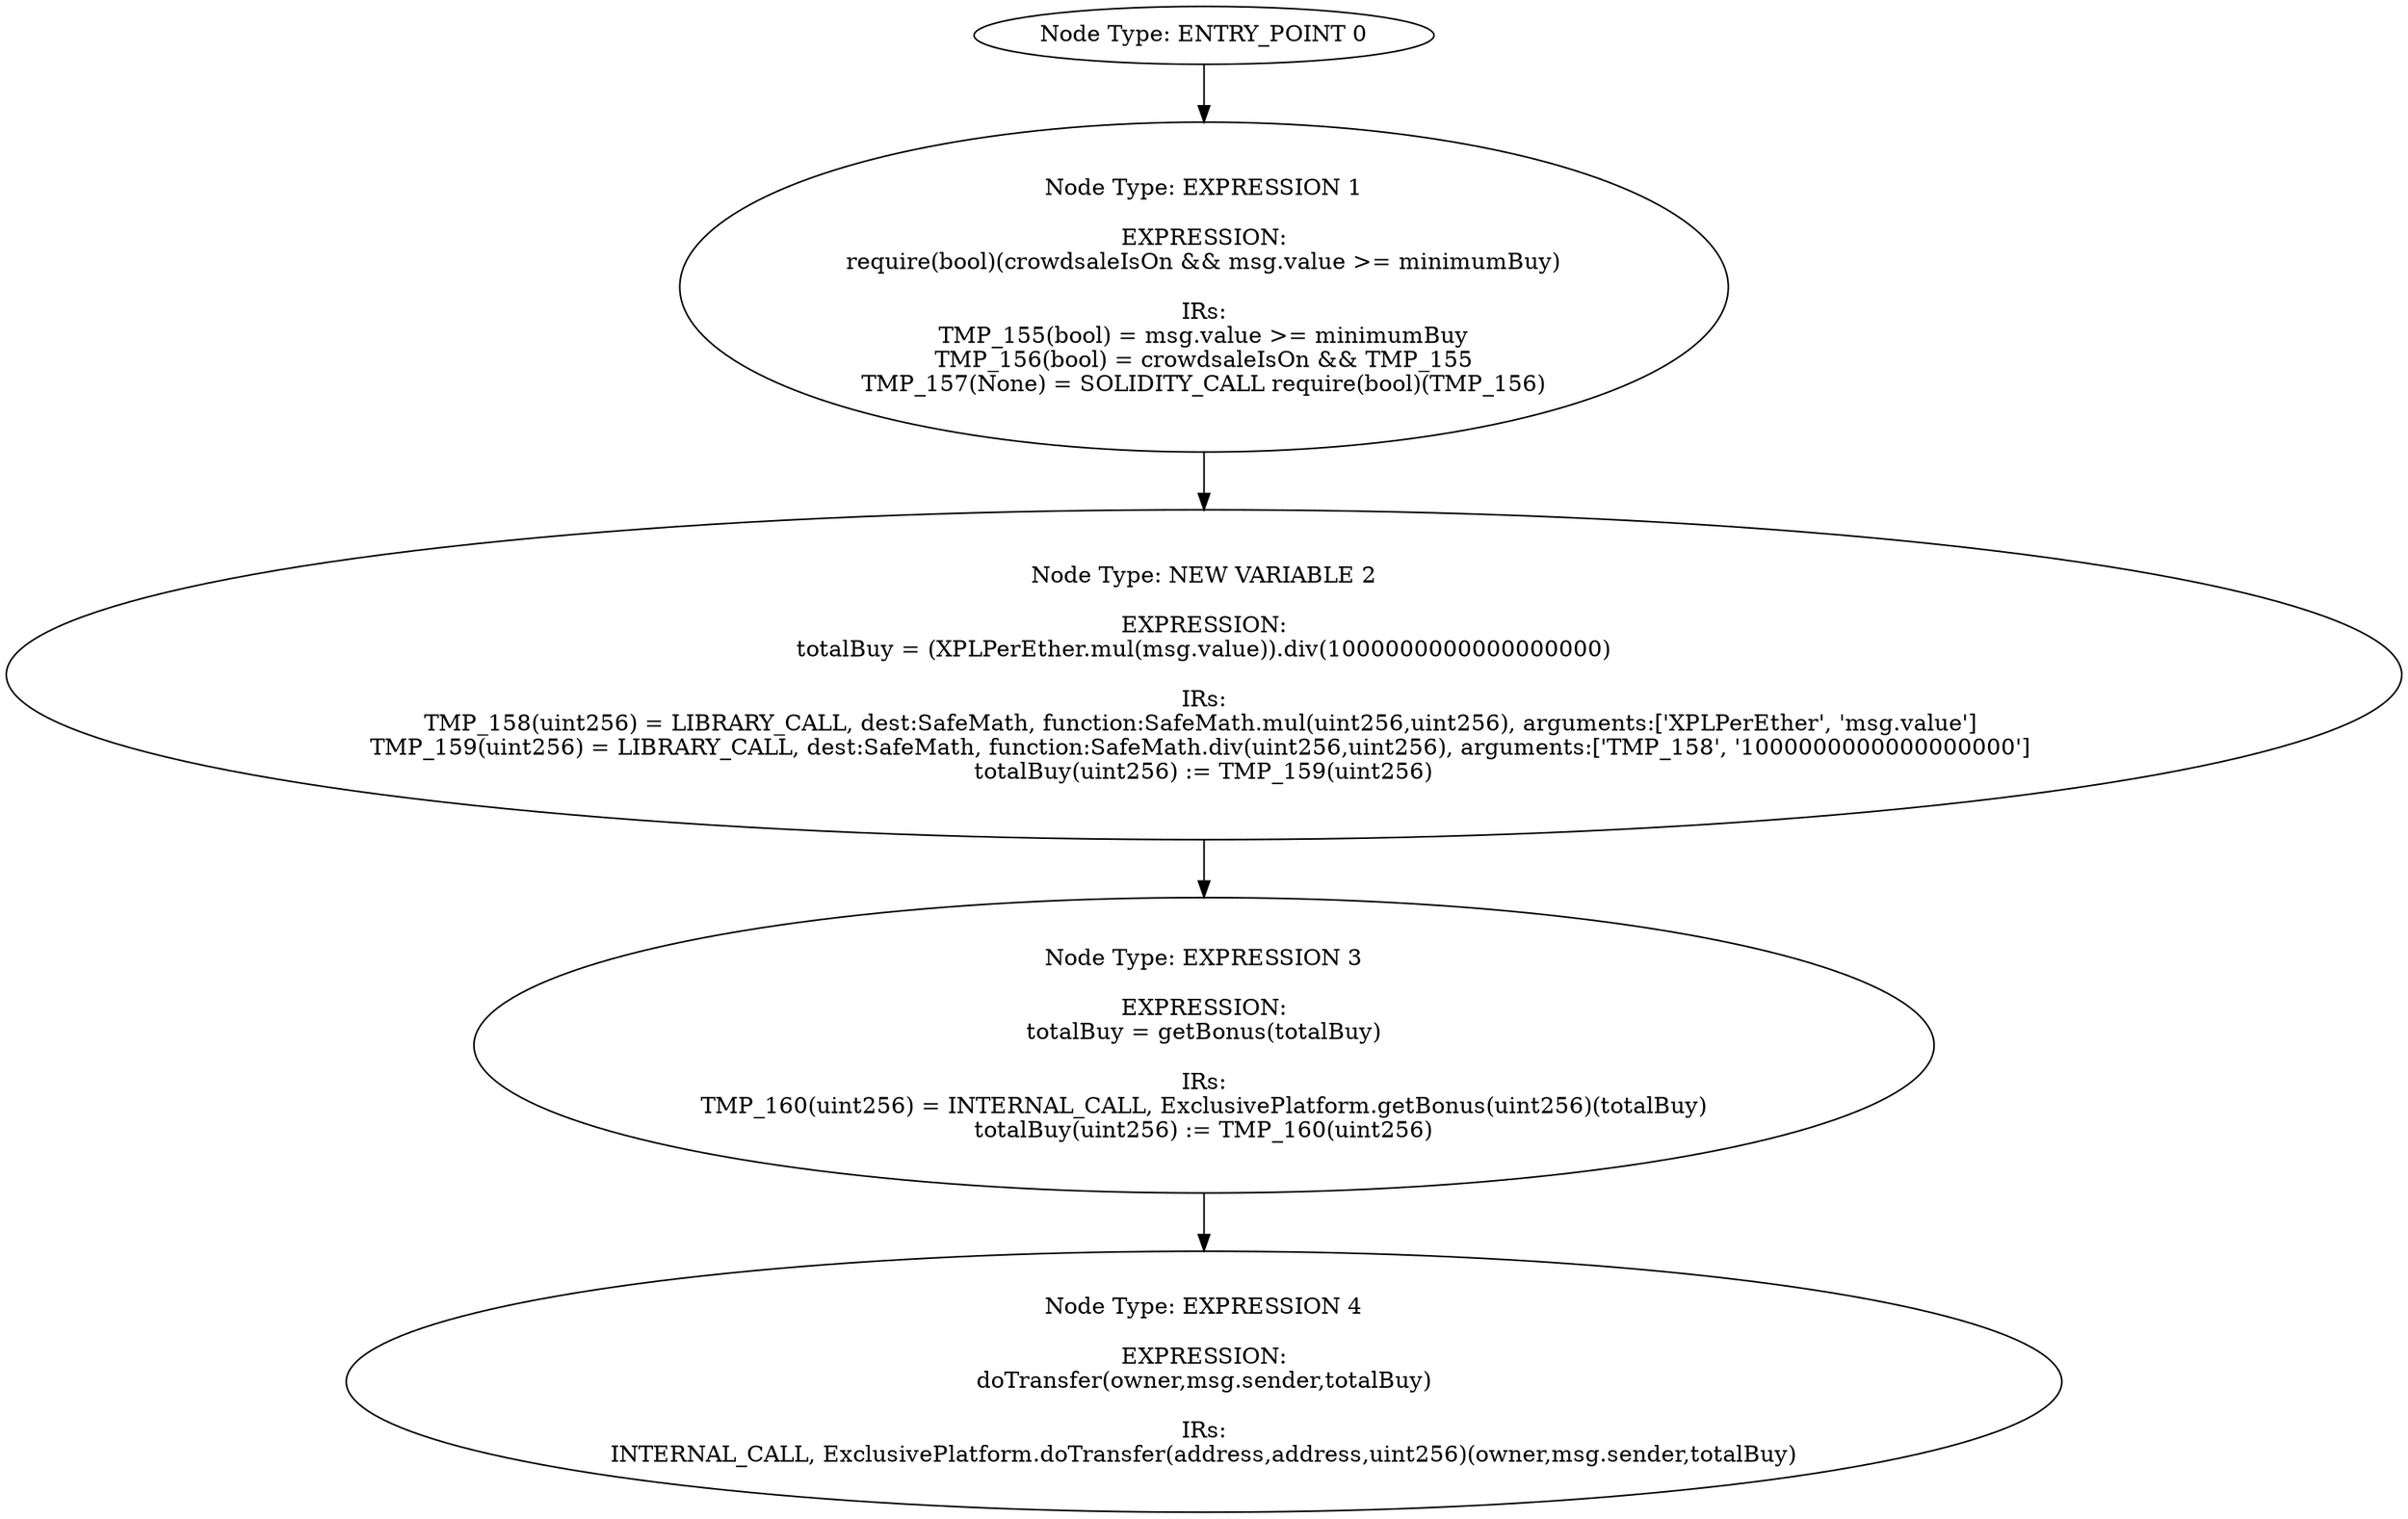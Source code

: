 digraph{
0[label="Node Type: ENTRY_POINT 0
"];
0->1;
1[label="Node Type: EXPRESSION 1

EXPRESSION:
require(bool)(crowdsaleIsOn && msg.value >= minimumBuy)

IRs:
TMP_155(bool) = msg.value >= minimumBuy
TMP_156(bool) = crowdsaleIsOn && TMP_155
TMP_157(None) = SOLIDITY_CALL require(bool)(TMP_156)"];
1->2;
2[label="Node Type: NEW VARIABLE 2

EXPRESSION:
totalBuy = (XPLPerEther.mul(msg.value)).div(1000000000000000000)

IRs:
TMP_158(uint256) = LIBRARY_CALL, dest:SafeMath, function:SafeMath.mul(uint256,uint256), arguments:['XPLPerEther', 'msg.value'] 
TMP_159(uint256) = LIBRARY_CALL, dest:SafeMath, function:SafeMath.div(uint256,uint256), arguments:['TMP_158', '1000000000000000000'] 
totalBuy(uint256) := TMP_159(uint256)"];
2->3;
3[label="Node Type: EXPRESSION 3

EXPRESSION:
totalBuy = getBonus(totalBuy)

IRs:
TMP_160(uint256) = INTERNAL_CALL, ExclusivePlatform.getBonus(uint256)(totalBuy)
totalBuy(uint256) := TMP_160(uint256)"];
3->4;
4[label="Node Type: EXPRESSION 4

EXPRESSION:
doTransfer(owner,msg.sender,totalBuy)

IRs:
INTERNAL_CALL, ExclusivePlatform.doTransfer(address,address,uint256)(owner,msg.sender,totalBuy)"];
}

